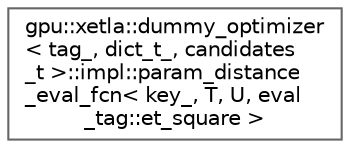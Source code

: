 digraph "Graphical Class Hierarchy"
{
 // LATEX_PDF_SIZE
  bgcolor="transparent";
  edge [fontname=Helvetica,fontsize=10,labelfontname=Helvetica,labelfontsize=10];
  node [fontname=Helvetica,fontsize=10,shape=box,height=0.2,width=0.4];
  rankdir="LR";
  Node0 [id="Node000000",label="gpu::xetla::dummy_optimizer\l\< tag_, dict_t_, candidates\l_t \>::impl::param_distance\l_eval_fcn\< key_, T, U, eval\l_tag::et_square \>",height=0.2,width=0.4,color="grey40", fillcolor="white", style="filled",URL="$structgpu_1_1xetla_1_1dummy__optimizer_1_1impl_1_1param__distance__eval__fcn_3_01key___00_01T_008291e38b90bd807882ffa9ca8b13418d.html",tooltip=" "];
}
